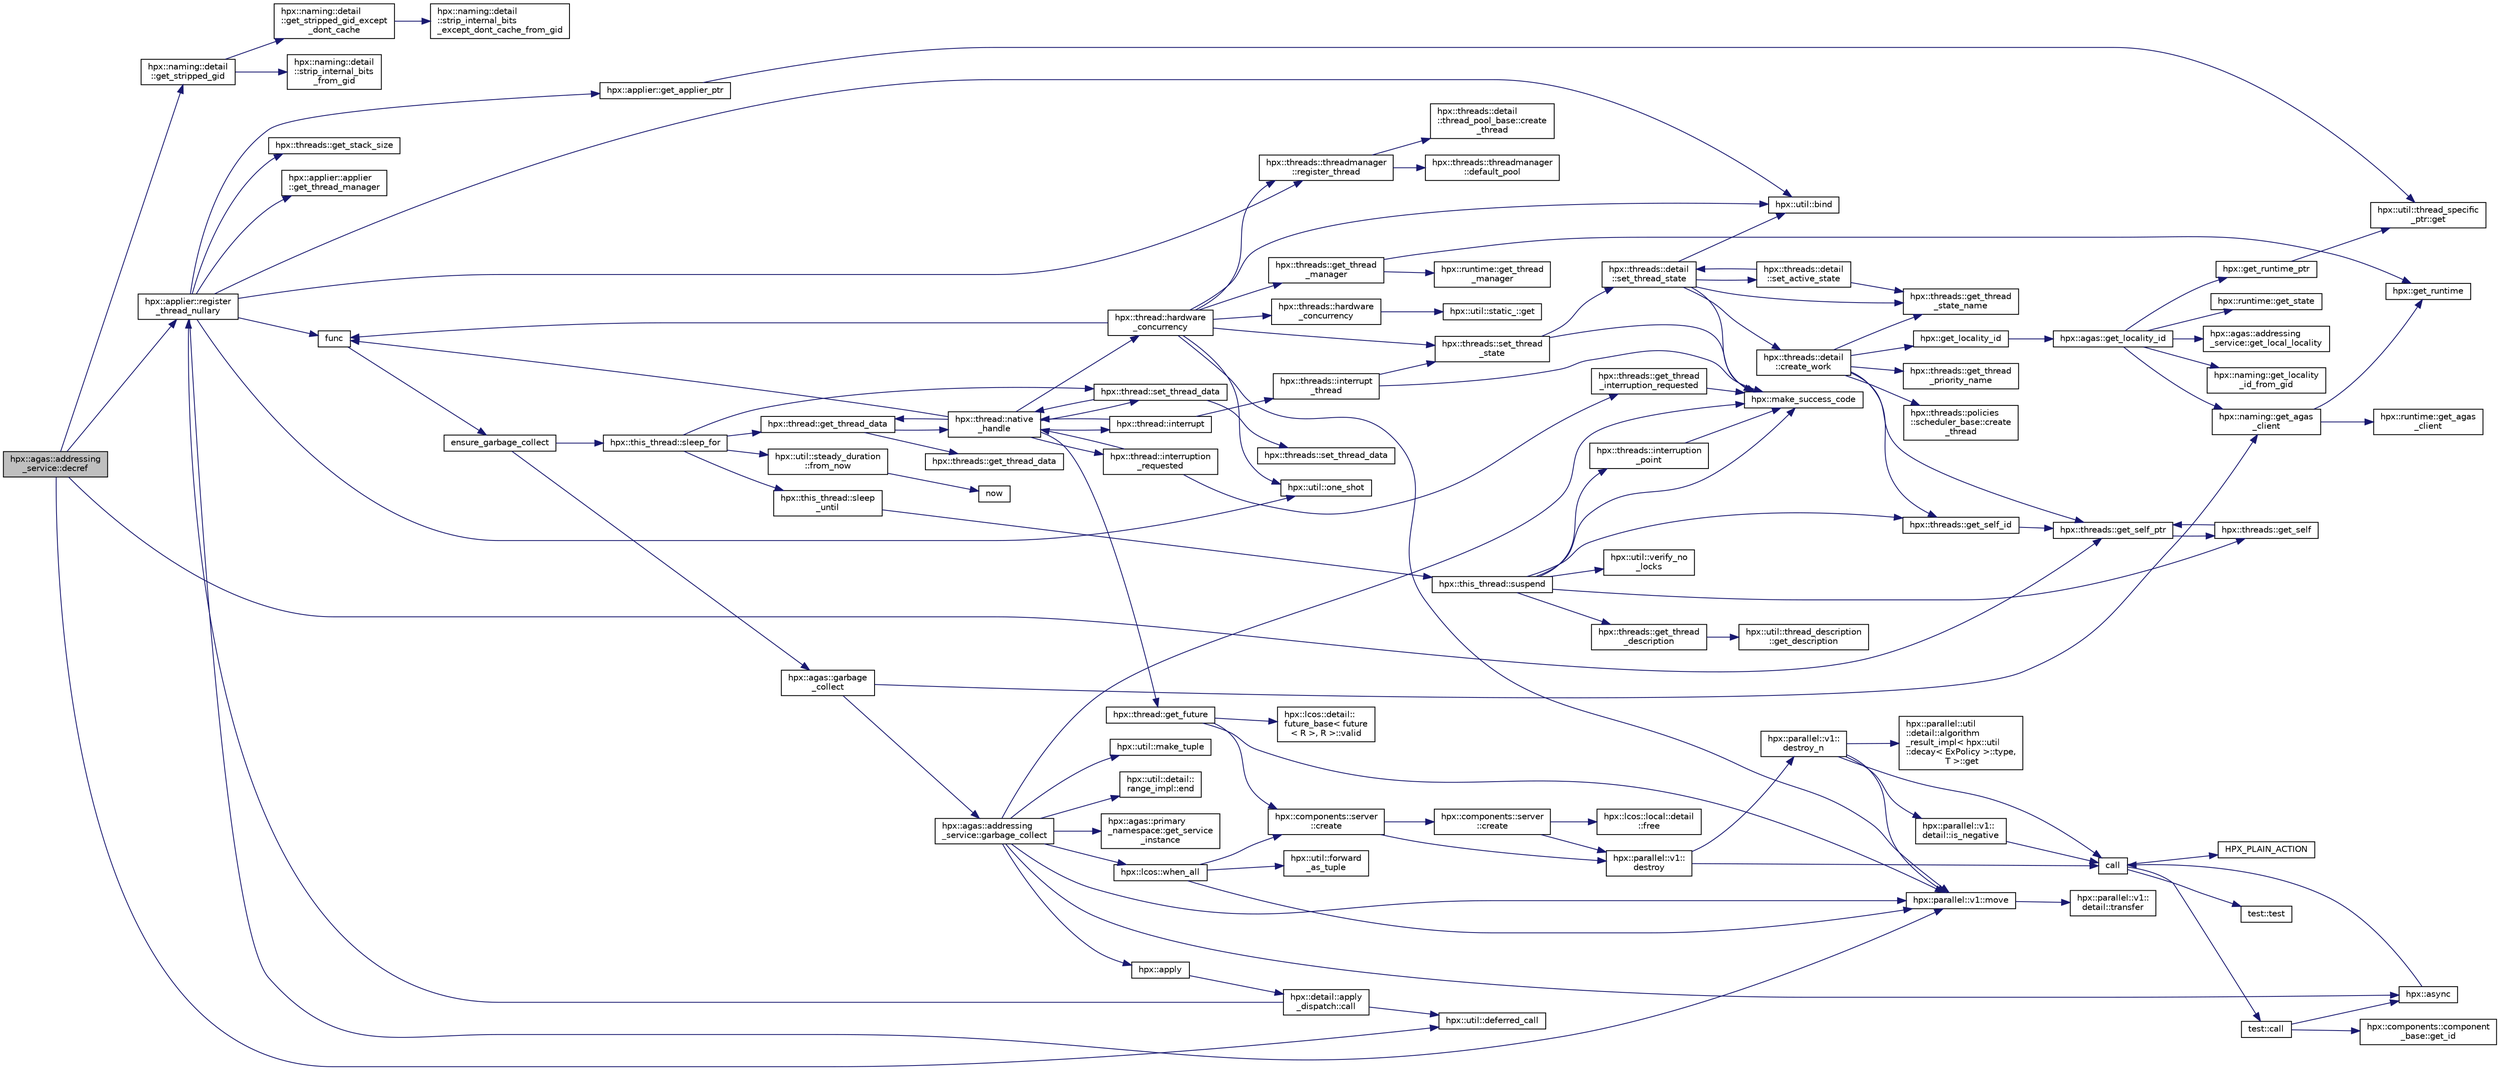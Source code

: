 digraph "hpx::agas::addressing_service::decref"
{
  edge [fontname="Helvetica",fontsize="10",labelfontname="Helvetica",labelfontsize="10"];
  node [fontname="Helvetica",fontsize="10",shape=record];
  rankdir="LR";
  Node656 [label="hpx::agas::addressing\l_service::decref",height=0.2,width=0.4,color="black", fillcolor="grey75", style="filled", fontcolor="black"];
  Node656 -> Node657 [color="midnightblue",fontsize="10",style="solid",fontname="Helvetica"];
  Node657 [label="hpx::naming::detail\l::get_stripped_gid",height=0.2,width=0.4,color="black", fillcolor="white", style="filled",URL="$d5/d18/namespacehpx_1_1naming_1_1detail.html#ad3a849cb7ebd5dccf9aefadccc21dd89"];
  Node657 -> Node658 [color="midnightblue",fontsize="10",style="solid",fontname="Helvetica"];
  Node658 [label="hpx::naming::detail\l::strip_internal_bits\l_from_gid",height=0.2,width=0.4,color="black", fillcolor="white", style="filled",URL="$d5/d18/namespacehpx_1_1naming_1_1detail.html#a95cca4d4bc82a9da3e804b225b03dfaf"];
  Node657 -> Node659 [color="midnightblue",fontsize="10",style="solid",fontname="Helvetica"];
  Node659 [label="hpx::naming::detail\l::get_stripped_gid_except\l_dont_cache",height=0.2,width=0.4,color="black", fillcolor="white", style="filled",URL="$d5/d18/namespacehpx_1_1naming_1_1detail.html#a1ab848588112d0f7fac377a15692c9cc"];
  Node659 -> Node660 [color="midnightblue",fontsize="10",style="solid",fontname="Helvetica"];
  Node660 [label="hpx::naming::detail\l::strip_internal_bits\l_except_dont_cache_from_gid",height=0.2,width=0.4,color="black", fillcolor="white", style="filled",URL="$d5/d18/namespacehpx_1_1naming_1_1detail.html#aabeb51a92376c6bfb9cf31bf9ff0c4cc"];
  Node656 -> Node661 [color="midnightblue",fontsize="10",style="solid",fontname="Helvetica"];
  Node661 [label="hpx::threads::get_self_ptr",height=0.2,width=0.4,color="black", fillcolor="white", style="filled",URL="$d7/d28/namespacehpx_1_1threads.html#a22877ae347ad884cde3a51397dad6c53"];
  Node661 -> Node662 [color="midnightblue",fontsize="10",style="solid",fontname="Helvetica"];
  Node662 [label="hpx::threads::get_self",height=0.2,width=0.4,color="black", fillcolor="white", style="filled",URL="$d7/d28/namespacehpx_1_1threads.html#a07daf4d6d29233f20d66d41ab7b5b8e8"];
  Node662 -> Node661 [color="midnightblue",fontsize="10",style="solid",fontname="Helvetica"];
  Node656 -> Node663 [color="midnightblue",fontsize="10",style="solid",fontname="Helvetica"];
  Node663 [label="hpx::applier::register\l_thread_nullary",height=0.2,width=0.4,color="black", fillcolor="white", style="filled",URL="$d8/dcb/namespacehpx_1_1applier.html#a401cd1145927e58d74d1eb52aaccd936"];
  Node663 -> Node664 [color="midnightblue",fontsize="10",style="solid",fontname="Helvetica"];
  Node664 [label="hpx::applier::get_applier_ptr",height=0.2,width=0.4,color="black", fillcolor="white", style="filled",URL="$d8/dcb/namespacehpx_1_1applier.html#a617483cf2b77ad3a0aa428ade7b35299"];
  Node664 -> Node665 [color="midnightblue",fontsize="10",style="solid",fontname="Helvetica"];
  Node665 [label="hpx::util::thread_specific\l_ptr::get",height=0.2,width=0.4,color="black", fillcolor="white", style="filled",URL="$d4/d4c/structhpx_1_1util_1_1thread__specific__ptr.html#a3b27d8520710478aa41d1f74206bdba9"];
  Node663 -> Node666 [color="midnightblue",fontsize="10",style="solid",fontname="Helvetica"];
  Node666 [label="func",height=0.2,width=0.4,color="black", fillcolor="white", style="filled",URL="$d8/dfd/id__type__ref__counting__1032_8cpp.html#ab811b86ea5107ffb3351fcaa29d2c652"];
  Node666 -> Node667 [color="midnightblue",fontsize="10",style="solid",fontname="Helvetica"];
  Node667 [label="ensure_garbage_collect",height=0.2,width=0.4,color="black", fillcolor="white", style="filled",URL="$d8/dfd/id__type__ref__counting__1032_8cpp.html#a5264b94bf7c262ac0e521fb290d476d5"];
  Node667 -> Node668 [color="midnightblue",fontsize="10",style="solid",fontname="Helvetica"];
  Node668 [label="hpx::this_thread::sleep_for",height=0.2,width=0.4,color="black", fillcolor="white", style="filled",URL="$d9/d52/namespacehpx_1_1this__thread.html#afc042a5a5fa52eef2d1d177a343435cf"];
  Node668 -> Node669 [color="midnightblue",fontsize="10",style="solid",fontname="Helvetica"];
  Node669 [label="hpx::this_thread::sleep\l_until",height=0.2,width=0.4,color="black", fillcolor="white", style="filled",URL="$d9/d52/namespacehpx_1_1this__thread.html#ae12a853980115b23ff0ab8ca06622658"];
  Node669 -> Node670 [color="midnightblue",fontsize="10",style="solid",fontname="Helvetica"];
  Node670 [label="hpx::this_thread::suspend",height=0.2,width=0.4,color="black", fillcolor="white", style="filled",URL="$d9/d52/namespacehpx_1_1this__thread.html#aca220026fb3014c0881d129fe31c0073"];
  Node670 -> Node662 [color="midnightblue",fontsize="10",style="solid",fontname="Helvetica"];
  Node670 -> Node671 [color="midnightblue",fontsize="10",style="solid",fontname="Helvetica"];
  Node671 [label="hpx::threads::get_self_id",height=0.2,width=0.4,color="black", fillcolor="white", style="filled",URL="$d7/d28/namespacehpx_1_1threads.html#afafe0f900b9fac3d4ed3c747625c1cfe"];
  Node671 -> Node661 [color="midnightblue",fontsize="10",style="solid",fontname="Helvetica"];
  Node670 -> Node672 [color="midnightblue",fontsize="10",style="solid",fontname="Helvetica"];
  Node672 [label="hpx::threads::interruption\l_point",height=0.2,width=0.4,color="black", fillcolor="white", style="filled",URL="$d7/d28/namespacehpx_1_1threads.html#ada6ec56a12b050707311d8c628089059"];
  Node672 -> Node673 [color="midnightblue",fontsize="10",style="solid",fontname="Helvetica"];
  Node673 [label="hpx::make_success_code",height=0.2,width=0.4,color="black", fillcolor="white", style="filled",URL="$d8/d83/namespacehpx.html#a0e8512a8f49e2a6c8185061181419d8f",tooltip="Returns error_code(hpx::success, \"success\", mode). "];
  Node670 -> Node674 [color="midnightblue",fontsize="10",style="solid",fontname="Helvetica"];
  Node674 [label="hpx::util::verify_no\l_locks",height=0.2,width=0.4,color="black", fillcolor="white", style="filled",URL="$df/dad/namespacehpx_1_1util.html#ae0e1837ee6f09b79b26c2e788d2e9fc9"];
  Node670 -> Node675 [color="midnightblue",fontsize="10",style="solid",fontname="Helvetica"];
  Node675 [label="hpx::threads::get_thread\l_description",height=0.2,width=0.4,color="black", fillcolor="white", style="filled",URL="$d7/d28/namespacehpx_1_1threads.html#a42fc18a7a680f4e8bc633a4b4c956701"];
  Node675 -> Node676 [color="midnightblue",fontsize="10",style="solid",fontname="Helvetica"];
  Node676 [label="hpx::util::thread_description\l::get_description",height=0.2,width=0.4,color="black", fillcolor="white", style="filled",URL="$df/d9e/structhpx_1_1util_1_1thread__description.html#a8c834e14eca6eb228188022577f9f952"];
  Node670 -> Node673 [color="midnightblue",fontsize="10",style="solid",fontname="Helvetica"];
  Node668 -> Node677 [color="midnightblue",fontsize="10",style="solid",fontname="Helvetica"];
  Node677 [label="hpx::util::steady_duration\l::from_now",height=0.2,width=0.4,color="black", fillcolor="white", style="filled",URL="$d9/d4f/classhpx_1_1util_1_1steady__duration.html#a0132206d767cd0f7395507b40111a153"];
  Node677 -> Node678 [color="midnightblue",fontsize="10",style="solid",fontname="Helvetica"];
  Node678 [label="now",height=0.2,width=0.4,color="black", fillcolor="white", style="filled",URL="$de/db3/1d__stencil__1__omp_8cpp.html#a89e9667753dccfac455bd37a7a3a7b16"];
  Node668 -> Node679 [color="midnightblue",fontsize="10",style="solid",fontname="Helvetica"];
  Node679 [label="hpx::thread::get_thread_data",height=0.2,width=0.4,color="black", fillcolor="white", style="filled",URL="$de/d9b/classhpx_1_1thread.html#a4535ef82cec3b953d2c941d20e3e3904"];
  Node679 -> Node680 [color="midnightblue",fontsize="10",style="solid",fontname="Helvetica"];
  Node680 [label="hpx::threads::get_thread_data",height=0.2,width=0.4,color="black", fillcolor="white", style="filled",URL="$d7/d28/namespacehpx_1_1threads.html#a8737931ff6303807225f735b2b384ae4"];
  Node679 -> Node681 [color="midnightblue",fontsize="10",style="solid",fontname="Helvetica"];
  Node681 [label="hpx::thread::native\l_handle",height=0.2,width=0.4,color="black", fillcolor="white", style="filled",URL="$de/d9b/classhpx_1_1thread.html#acf48190d264ab64c1c4ec99d0b421b5a"];
  Node681 -> Node682 [color="midnightblue",fontsize="10",style="solid",fontname="Helvetica"];
  Node682 [label="hpx::thread::hardware\l_concurrency",height=0.2,width=0.4,color="black", fillcolor="white", style="filled",URL="$de/d9b/classhpx_1_1thread.html#a8e4fff210e02485ba493bc3a2a956c03"];
  Node682 -> Node683 [color="midnightblue",fontsize="10",style="solid",fontname="Helvetica"];
  Node683 [label="hpx::threads::hardware\l_concurrency",height=0.2,width=0.4,color="black", fillcolor="white", style="filled",URL="$d7/d28/namespacehpx_1_1threads.html#aa8752a235478d2ad7b5ac467b63ab527"];
  Node683 -> Node684 [color="midnightblue",fontsize="10",style="solid",fontname="Helvetica"];
  Node684 [label="hpx::util::static_::get",height=0.2,width=0.4,color="black", fillcolor="white", style="filled",URL="$d3/dbb/structhpx_1_1util_1_1static__.html#a2967c633948a3bf17a3b5405ef5a8318"];
  Node682 -> Node666 [color="midnightblue",fontsize="10",style="solid",fontname="Helvetica"];
  Node682 -> Node685 [color="midnightblue",fontsize="10",style="solid",fontname="Helvetica"];
  Node685 [label="hpx::util::bind",height=0.2,width=0.4,color="black", fillcolor="white", style="filled",URL="$df/dad/namespacehpx_1_1util.html#ad844caedf82a0173d6909d910c3e48c6"];
  Node682 -> Node686 [color="midnightblue",fontsize="10",style="solid",fontname="Helvetica"];
  Node686 [label="hpx::util::one_shot",height=0.2,width=0.4,color="black", fillcolor="white", style="filled",URL="$df/dad/namespacehpx_1_1util.html#a273e61be42a72415291e0ec0a4f28c7a"];
  Node682 -> Node687 [color="midnightblue",fontsize="10",style="solid",fontname="Helvetica"];
  Node687 [label="hpx::parallel::v1::move",height=0.2,width=0.4,color="black", fillcolor="white", style="filled",URL="$db/db9/namespacehpx_1_1parallel_1_1v1.html#aa7c4ede081ce786c9d1eb1adff495cfc"];
  Node687 -> Node688 [color="midnightblue",fontsize="10",style="solid",fontname="Helvetica"];
  Node688 [label="hpx::parallel::v1::\ldetail::transfer",height=0.2,width=0.4,color="black", fillcolor="white", style="filled",URL="$d2/ddd/namespacehpx_1_1parallel_1_1v1_1_1detail.html#ab1b56a05e1885ca7cc7ffa1804dd2f3c"];
  Node682 -> Node689 [color="midnightblue",fontsize="10",style="solid",fontname="Helvetica"];
  Node689 [label="hpx::threads::get_thread\l_manager",height=0.2,width=0.4,color="black", fillcolor="white", style="filled",URL="$d7/d28/namespacehpx_1_1threads.html#a076973c3a53beadde7d967e22c4f6cce"];
  Node689 -> Node690 [color="midnightblue",fontsize="10",style="solid",fontname="Helvetica"];
  Node690 [label="hpx::get_runtime",height=0.2,width=0.4,color="black", fillcolor="white", style="filled",URL="$d8/d83/namespacehpx.html#aef902cc6c7dd3b9fbadf34d1e850a070"];
  Node689 -> Node691 [color="midnightblue",fontsize="10",style="solid",fontname="Helvetica"];
  Node691 [label="hpx::runtime::get_thread\l_manager",height=0.2,width=0.4,color="black", fillcolor="white", style="filled",URL="$d0/d7b/classhpx_1_1runtime.html#a865b12d57fcd44a8d3dda3e35414f563"];
  Node682 -> Node692 [color="midnightblue",fontsize="10",style="solid",fontname="Helvetica"];
  Node692 [label="hpx::threads::threadmanager\l::register_thread",height=0.2,width=0.4,color="black", fillcolor="white", style="filled",URL="$d5/daa/classhpx_1_1threads_1_1threadmanager.html#a7f79c7578e08a60ca45eb276ce8133d8"];
  Node692 -> Node693 [color="midnightblue",fontsize="10",style="solid",fontname="Helvetica"];
  Node693 [label="hpx::threads::threadmanager\l::default_pool",height=0.2,width=0.4,color="black", fillcolor="white", style="filled",URL="$d5/daa/classhpx_1_1threads_1_1threadmanager.html#a851f067d03b5dd1c5e6a9a6a841e05df"];
  Node692 -> Node694 [color="midnightblue",fontsize="10",style="solid",fontname="Helvetica"];
  Node694 [label="hpx::threads::detail\l::thread_pool_base::create\l_thread",height=0.2,width=0.4,color="black", fillcolor="white", style="filled",URL="$de/dae/classhpx_1_1threads_1_1detail_1_1thread__pool__base.html#ad35d3779eef6f4528e62a26d71b34b34"];
  Node682 -> Node695 [color="midnightblue",fontsize="10",style="solid",fontname="Helvetica"];
  Node695 [label="hpx::threads::set_thread\l_state",height=0.2,width=0.4,color="black", fillcolor="white", style="filled",URL="$d7/d28/namespacehpx_1_1threads.html#ac0690ad16ad778bcc79dcd727cc33025",tooltip="Set the thread state of the thread referenced by the thread_id id. "];
  Node695 -> Node673 [color="midnightblue",fontsize="10",style="solid",fontname="Helvetica"];
  Node695 -> Node696 [color="midnightblue",fontsize="10",style="solid",fontname="Helvetica"];
  Node696 [label="hpx::threads::detail\l::set_thread_state",height=0.2,width=0.4,color="black", fillcolor="white", style="filled",URL="$d2/dd1/namespacehpx_1_1threads_1_1detail.html#af85ddc854c4a149bf1738eb1b111b9ab"];
  Node696 -> Node697 [color="midnightblue",fontsize="10",style="solid",fontname="Helvetica"];
  Node697 [label="hpx::threads::get_thread\l_state_name",height=0.2,width=0.4,color="black", fillcolor="white", style="filled",URL="$d7/d28/namespacehpx_1_1threads.html#a26f91ea8d2195f165c033241c5cd11db"];
  Node696 -> Node673 [color="midnightblue",fontsize="10",style="solid",fontname="Helvetica"];
  Node696 -> Node685 [color="midnightblue",fontsize="10",style="solid",fontname="Helvetica"];
  Node696 -> Node698 [color="midnightblue",fontsize="10",style="solid",fontname="Helvetica"];
  Node698 [label="hpx::threads::detail\l::set_active_state",height=0.2,width=0.4,color="black", fillcolor="white", style="filled",URL="$d2/dd1/namespacehpx_1_1threads_1_1detail.html#a45884a5bf04ad66a4f259231a3947e76"];
  Node698 -> Node697 [color="midnightblue",fontsize="10",style="solid",fontname="Helvetica"];
  Node698 -> Node696 [color="midnightblue",fontsize="10",style="solid",fontname="Helvetica"];
  Node696 -> Node699 [color="midnightblue",fontsize="10",style="solid",fontname="Helvetica"];
  Node699 [label="hpx::threads::detail\l::create_work",height=0.2,width=0.4,color="black", fillcolor="white", style="filled",URL="$d2/dd1/namespacehpx_1_1threads_1_1detail.html#ae22384a3c1b1a1940032fad068fb54b1"];
  Node699 -> Node697 [color="midnightblue",fontsize="10",style="solid",fontname="Helvetica"];
  Node699 -> Node700 [color="midnightblue",fontsize="10",style="solid",fontname="Helvetica"];
  Node700 [label="hpx::threads::get_thread\l_priority_name",height=0.2,width=0.4,color="black", fillcolor="white", style="filled",URL="$d7/d28/namespacehpx_1_1threads.html#a9c6b2fec0c1cf5b06ff83ce756ca6d42"];
  Node699 -> Node661 [color="midnightblue",fontsize="10",style="solid",fontname="Helvetica"];
  Node699 -> Node671 [color="midnightblue",fontsize="10",style="solid",fontname="Helvetica"];
  Node699 -> Node701 [color="midnightblue",fontsize="10",style="solid",fontname="Helvetica"];
  Node701 [label="hpx::get_locality_id",height=0.2,width=0.4,color="black", fillcolor="white", style="filled",URL="$d8/d83/namespacehpx.html#a158d7c54a657bb364c1704033010697b",tooltip="Return the number of the locality this function is being called from. "];
  Node701 -> Node702 [color="midnightblue",fontsize="10",style="solid",fontname="Helvetica"];
  Node702 [label="hpx::agas::get_locality_id",height=0.2,width=0.4,color="black", fillcolor="white", style="filled",URL="$dc/d54/namespacehpx_1_1agas.html#a491cc2ddecdf0f1a9129900caa6a4d3e"];
  Node702 -> Node703 [color="midnightblue",fontsize="10",style="solid",fontname="Helvetica"];
  Node703 [label="hpx::get_runtime_ptr",height=0.2,width=0.4,color="black", fillcolor="white", style="filled",URL="$d8/d83/namespacehpx.html#af29daf2bb3e01b4d6495a1742b6cce64"];
  Node703 -> Node665 [color="midnightblue",fontsize="10",style="solid",fontname="Helvetica"];
  Node702 -> Node704 [color="midnightblue",fontsize="10",style="solid",fontname="Helvetica"];
  Node704 [label="hpx::runtime::get_state",height=0.2,width=0.4,color="black", fillcolor="white", style="filled",URL="$d0/d7b/classhpx_1_1runtime.html#ab405f80e060dac95d624520f38b0524c"];
  Node702 -> Node705 [color="midnightblue",fontsize="10",style="solid",fontname="Helvetica"];
  Node705 [label="hpx::naming::get_agas\l_client",height=0.2,width=0.4,color="black", fillcolor="white", style="filled",URL="$d4/dc9/namespacehpx_1_1naming.html#a0408fffd5d34b620712a801b0ae3b032"];
  Node705 -> Node690 [color="midnightblue",fontsize="10",style="solid",fontname="Helvetica"];
  Node705 -> Node706 [color="midnightblue",fontsize="10",style="solid",fontname="Helvetica"];
  Node706 [label="hpx::runtime::get_agas\l_client",height=0.2,width=0.4,color="black", fillcolor="white", style="filled",URL="$d0/d7b/classhpx_1_1runtime.html#aeb5dddd30d6b9861669af8ad44d1a96a"];
  Node702 -> Node707 [color="midnightblue",fontsize="10",style="solid",fontname="Helvetica"];
  Node707 [label="hpx::agas::addressing\l_service::get_local_locality",height=0.2,width=0.4,color="black", fillcolor="white", style="filled",URL="$db/d58/structhpx_1_1agas_1_1addressing__service.html#ab52c19a37c2a7a006c6c15f90ad0539c"];
  Node702 -> Node708 [color="midnightblue",fontsize="10",style="solid",fontname="Helvetica"];
  Node708 [label="hpx::naming::get_locality\l_id_from_gid",height=0.2,width=0.4,color="black", fillcolor="white", style="filled",URL="$d4/dc9/namespacehpx_1_1naming.html#a7fd43037784560bd04fda9b49e33529f"];
  Node699 -> Node709 [color="midnightblue",fontsize="10",style="solid",fontname="Helvetica"];
  Node709 [label="hpx::threads::policies\l::scheduler_base::create\l_thread",height=0.2,width=0.4,color="black", fillcolor="white", style="filled",URL="$dd/d7e/structhpx_1_1threads_1_1policies_1_1scheduler__base.html#ad3b05cd7f363cc8e8410ce368c3794e0"];
  Node681 -> Node710 [color="midnightblue",fontsize="10",style="solid",fontname="Helvetica"];
  Node710 [label="hpx::thread::interrupt",height=0.2,width=0.4,color="black", fillcolor="white", style="filled",URL="$de/d9b/classhpx_1_1thread.html#ac34d0d033aa743c476a79dbc2e1a8a39"];
  Node710 -> Node711 [color="midnightblue",fontsize="10",style="solid",fontname="Helvetica"];
  Node711 [label="hpx::threads::interrupt\l_thread",height=0.2,width=0.4,color="black", fillcolor="white", style="filled",URL="$d7/d28/namespacehpx_1_1threads.html#a6bdda1a2aab61b9b13d274b5155d7e73"];
  Node711 -> Node673 [color="midnightblue",fontsize="10",style="solid",fontname="Helvetica"];
  Node711 -> Node695 [color="midnightblue",fontsize="10",style="solid",fontname="Helvetica"];
  Node710 -> Node681 [color="midnightblue",fontsize="10",style="solid",fontname="Helvetica"];
  Node681 -> Node712 [color="midnightblue",fontsize="10",style="solid",fontname="Helvetica"];
  Node712 [label="hpx::thread::interruption\l_requested",height=0.2,width=0.4,color="black", fillcolor="white", style="filled",URL="$de/d9b/classhpx_1_1thread.html#a33276bb4c20bbb0b1978944e18ef71b8"];
  Node712 -> Node713 [color="midnightblue",fontsize="10",style="solid",fontname="Helvetica"];
  Node713 [label="hpx::threads::get_thread\l_interruption_requested",height=0.2,width=0.4,color="black", fillcolor="white", style="filled",URL="$d7/d28/namespacehpx_1_1threads.html#ae64a7fdb8b5c8bac7be0c8282672a03b"];
  Node713 -> Node673 [color="midnightblue",fontsize="10",style="solid",fontname="Helvetica"];
  Node712 -> Node681 [color="midnightblue",fontsize="10",style="solid",fontname="Helvetica"];
  Node681 -> Node714 [color="midnightblue",fontsize="10",style="solid",fontname="Helvetica"];
  Node714 [label="hpx::thread::get_future",height=0.2,width=0.4,color="black", fillcolor="white", style="filled",URL="$de/d9b/classhpx_1_1thread.html#a87fdb0d8da826366fc190ed224900a64"];
  Node714 -> Node715 [color="midnightblue",fontsize="10",style="solid",fontname="Helvetica"];
  Node715 [label="hpx::lcos::detail::\lfuture_base\< future\l\< R \>, R \>::valid",height=0.2,width=0.4,color="black", fillcolor="white", style="filled",URL="$d5/dd7/classhpx_1_1lcos_1_1detail_1_1future__base.html#aaf7beb7374815614363033bd96573e75"];
  Node714 -> Node716 [color="midnightblue",fontsize="10",style="solid",fontname="Helvetica"];
  Node716 [label="hpx::components::server\l::create",height=0.2,width=0.4,color="black", fillcolor="white", style="filled",URL="$d2/da2/namespacehpx_1_1components_1_1server.html#ac776c89f3d68ceb910e8cee9fa937ab4",tooltip="Create arrays of components using their default constructor. "];
  Node716 -> Node717 [color="midnightblue",fontsize="10",style="solid",fontname="Helvetica"];
  Node717 [label="hpx::components::server\l::create",height=0.2,width=0.4,color="black", fillcolor="white", style="filled",URL="$d2/da2/namespacehpx_1_1components_1_1server.html#a77d26de181c97b444565e230577981bd"];
  Node717 -> Node718 [color="midnightblue",fontsize="10",style="solid",fontname="Helvetica"];
  Node718 [label="hpx::lcos::local::detail\l::free",height=0.2,width=0.4,color="black", fillcolor="white", style="filled",URL="$d4/dcb/namespacehpx_1_1lcos_1_1local_1_1detail.html#a55a940f019734e9bb045dc123cd80e48"];
  Node717 -> Node719 [color="midnightblue",fontsize="10",style="solid",fontname="Helvetica"];
  Node719 [label="hpx::parallel::v1::\ldestroy",height=0.2,width=0.4,color="black", fillcolor="white", style="filled",URL="$db/db9/namespacehpx_1_1parallel_1_1v1.html#acf303558375048e8a7cc9a2c2e09477f"];
  Node719 -> Node720 [color="midnightblue",fontsize="10",style="solid",fontname="Helvetica"];
  Node720 [label="call",height=0.2,width=0.4,color="black", fillcolor="white", style="filled",URL="$d2/d67/promise__1620_8cpp.html#a58357f0b82bc761e1d0b9091ed563a70"];
  Node720 -> Node721 [color="midnightblue",fontsize="10",style="solid",fontname="Helvetica"];
  Node721 [label="test::test",height=0.2,width=0.4,color="black", fillcolor="white", style="filled",URL="$d8/d89/structtest.html#ab42d5ece712d716b04cb3f686f297a26"];
  Node720 -> Node722 [color="midnightblue",fontsize="10",style="solid",fontname="Helvetica"];
  Node722 [label="HPX_PLAIN_ACTION",height=0.2,width=0.4,color="black", fillcolor="white", style="filled",URL="$d2/d67/promise__1620_8cpp.html#ab96aab827a4b1fcaf66cfe0ba83fef23"];
  Node720 -> Node723 [color="midnightblue",fontsize="10",style="solid",fontname="Helvetica"];
  Node723 [label="test::call",height=0.2,width=0.4,color="black", fillcolor="white", style="filled",URL="$d8/d89/structtest.html#aeb29e7ed6518b9426ccf1344c52620ae"];
  Node723 -> Node724 [color="midnightblue",fontsize="10",style="solid",fontname="Helvetica"];
  Node724 [label="hpx::async",height=0.2,width=0.4,color="black", fillcolor="white", style="filled",URL="$d8/d83/namespacehpx.html#acb7d8e37b73b823956ce144f9a57eaa4"];
  Node724 -> Node720 [color="midnightblue",fontsize="10",style="solid",fontname="Helvetica"];
  Node723 -> Node725 [color="midnightblue",fontsize="10",style="solid",fontname="Helvetica"];
  Node725 [label="hpx::components::component\l_base::get_id",height=0.2,width=0.4,color="black", fillcolor="white", style="filled",URL="$d2/de6/classhpx_1_1components_1_1component__base.html#a4c8fd93514039bdf01c48d66d82b19cd"];
  Node719 -> Node726 [color="midnightblue",fontsize="10",style="solid",fontname="Helvetica"];
  Node726 [label="hpx::parallel::v1::\ldestroy_n",height=0.2,width=0.4,color="black", fillcolor="white", style="filled",URL="$db/db9/namespacehpx_1_1parallel_1_1v1.html#a71d0691132a300690163f5636bcd5bd3"];
  Node726 -> Node727 [color="midnightblue",fontsize="10",style="solid",fontname="Helvetica"];
  Node727 [label="hpx::parallel::v1::\ldetail::is_negative",height=0.2,width=0.4,color="black", fillcolor="white", style="filled",URL="$d2/ddd/namespacehpx_1_1parallel_1_1v1_1_1detail.html#adf2e40fc4b20ad0fd442ee3118a4d527"];
  Node727 -> Node720 [color="midnightblue",fontsize="10",style="solid",fontname="Helvetica"];
  Node726 -> Node728 [color="midnightblue",fontsize="10",style="solid",fontname="Helvetica"];
  Node728 [label="hpx::parallel::util\l::detail::algorithm\l_result_impl\< hpx::util\l::decay\< ExPolicy \>::type,\l T \>::get",height=0.2,width=0.4,color="black", fillcolor="white", style="filled",URL="$d2/d42/structhpx_1_1parallel_1_1util_1_1detail_1_1algorithm__result__impl.html#ab5b051e8ec74eff5e0e62fd63f5d377e"];
  Node726 -> Node687 [color="midnightblue",fontsize="10",style="solid",fontname="Helvetica"];
  Node726 -> Node720 [color="midnightblue",fontsize="10",style="solid",fontname="Helvetica"];
  Node716 -> Node719 [color="midnightblue",fontsize="10",style="solid",fontname="Helvetica"];
  Node714 -> Node687 [color="midnightblue",fontsize="10",style="solid",fontname="Helvetica"];
  Node681 -> Node679 [color="midnightblue",fontsize="10",style="solid",fontname="Helvetica"];
  Node681 -> Node729 [color="midnightblue",fontsize="10",style="solid",fontname="Helvetica"];
  Node729 [label="hpx::thread::set_thread_data",height=0.2,width=0.4,color="black", fillcolor="white", style="filled",URL="$de/d9b/classhpx_1_1thread.html#a7317a3cf5251f3b33c990449570d4cea"];
  Node729 -> Node730 [color="midnightblue",fontsize="10",style="solid",fontname="Helvetica"];
  Node730 [label="hpx::threads::set_thread_data",height=0.2,width=0.4,color="black", fillcolor="white", style="filled",URL="$d7/d28/namespacehpx_1_1threads.html#a00a625acc149fce3ae38e4340454acf7"];
  Node729 -> Node681 [color="midnightblue",fontsize="10",style="solid",fontname="Helvetica"];
  Node681 -> Node666 [color="midnightblue",fontsize="10",style="solid",fontname="Helvetica"];
  Node668 -> Node729 [color="midnightblue",fontsize="10",style="solid",fontname="Helvetica"];
  Node667 -> Node731 [color="midnightblue",fontsize="10",style="solid",fontname="Helvetica"];
  Node731 [label="hpx::agas::garbage\l_collect",height=0.2,width=0.4,color="black", fillcolor="white", style="filled",URL="$dc/d54/namespacehpx_1_1agas.html#a951337adc4f9bd6df00a50737468e911"];
  Node731 -> Node705 [color="midnightblue",fontsize="10",style="solid",fontname="Helvetica"];
  Node731 -> Node732 [color="midnightblue",fontsize="10",style="solid",fontname="Helvetica"];
  Node732 [label="hpx::agas::addressing\l_service::garbage_collect",height=0.2,width=0.4,color="black", fillcolor="white", style="filled",URL="$db/d58/structhpx_1_1agas_1_1addressing__service.html#a87dcae0eacf6e62d5103ebf516d86f63"];
  Node732 -> Node673 [color="midnightblue",fontsize="10",style="solid",fontname="Helvetica"];
  Node732 -> Node733 [color="midnightblue",fontsize="10",style="solid",fontname="Helvetica"];
  Node733 [label="hpx::agas::primary\l_namespace::get_service\l_instance",height=0.2,width=0.4,color="black", fillcolor="white", style="filled",URL="$d1/d43/structhpx_1_1agas_1_1primary__namespace.html#a7630ff0f30ff8c23b13b4672c5350e2e"];
  Node732 -> Node734 [color="midnightblue",fontsize="10",style="solid",fontname="Helvetica"];
  Node734 [label="hpx::util::make_tuple",height=0.2,width=0.4,color="black", fillcolor="white", style="filled",URL="$df/dad/namespacehpx_1_1util.html#a06fa74211a987d208e013f400a9f5328"];
  Node732 -> Node735 [color="midnightblue",fontsize="10",style="solid",fontname="Helvetica"];
  Node735 [label="hpx::util::detail::\lrange_impl::end",height=0.2,width=0.4,color="black", fillcolor="white", style="filled",URL="$d4/d4a/namespacehpx_1_1util_1_1detail_1_1range__impl.html#afb2ea48b0902f52ee4d8b764807b4316"];
  Node732 -> Node736 [color="midnightblue",fontsize="10",style="solid",fontname="Helvetica"];
  Node736 [label="hpx::apply",height=0.2,width=0.4,color="black", fillcolor="white", style="filled",URL="$d8/d83/namespacehpx.html#aa87762f0db0731d385f3fdfdb25d59fc"];
  Node736 -> Node737 [color="midnightblue",fontsize="10",style="solid",fontname="Helvetica"];
  Node737 [label="hpx::detail::apply\l_dispatch::call",height=0.2,width=0.4,color="black", fillcolor="white", style="filled",URL="$db/de8/structhpx_1_1detail_1_1apply__dispatch.html#a0755fab16d281e74bcff0f8045be9459"];
  Node737 -> Node663 [color="midnightblue",fontsize="10",style="solid",fontname="Helvetica"];
  Node737 -> Node738 [color="midnightblue",fontsize="10",style="solid",fontname="Helvetica"];
  Node738 [label="hpx::util::deferred_call",height=0.2,width=0.4,color="black", fillcolor="white", style="filled",URL="$df/dad/namespacehpx_1_1util.html#acdded623c658a7a3436f7e76bc9d881c"];
  Node732 -> Node687 [color="midnightblue",fontsize="10",style="solid",fontname="Helvetica"];
  Node732 -> Node724 [color="midnightblue",fontsize="10",style="solid",fontname="Helvetica"];
  Node732 -> Node739 [color="midnightblue",fontsize="10",style="solid",fontname="Helvetica"];
  Node739 [label="hpx::lcos::when_all",height=0.2,width=0.4,color="black", fillcolor="white", style="filled",URL="$d2/dc9/namespacehpx_1_1lcos.html#a1a6fb024d8690923fb185d5aee204d54"];
  Node739 -> Node740 [color="midnightblue",fontsize="10",style="solid",fontname="Helvetica"];
  Node740 [label="hpx::util::forward\l_as_tuple",height=0.2,width=0.4,color="black", fillcolor="white", style="filled",URL="$df/dad/namespacehpx_1_1util.html#ab7c31e3f24c3302a4f67b6735a6fa597"];
  Node739 -> Node687 [color="midnightblue",fontsize="10",style="solid",fontname="Helvetica"];
  Node739 -> Node716 [color="midnightblue",fontsize="10",style="solid",fontname="Helvetica"];
  Node663 -> Node685 [color="midnightblue",fontsize="10",style="solid",fontname="Helvetica"];
  Node663 -> Node686 [color="midnightblue",fontsize="10",style="solid",fontname="Helvetica"];
  Node663 -> Node687 [color="midnightblue",fontsize="10",style="solid",fontname="Helvetica"];
  Node663 -> Node741 [color="midnightblue",fontsize="10",style="solid",fontname="Helvetica"];
  Node741 [label="hpx::threads::get_stack_size",height=0.2,width=0.4,color="black", fillcolor="white", style="filled",URL="$d7/d28/namespacehpx_1_1threads.html#af597241b3c2785150be206737ca04aa6",tooltip="The get_stack_size function is part of the thread related API. It. "];
  Node663 -> Node742 [color="midnightblue",fontsize="10",style="solid",fontname="Helvetica"];
  Node742 [label="hpx::applier::applier\l::get_thread_manager",height=0.2,width=0.4,color="black", fillcolor="white", style="filled",URL="$da/dcb/classhpx_1_1applier_1_1applier.html#acc36d583973701e573be39da97bba866",tooltip="Access the thread-manager instance associated with this applier. "];
  Node663 -> Node692 [color="midnightblue",fontsize="10",style="solid",fontname="Helvetica"];
  Node656 -> Node738 [color="midnightblue",fontsize="10",style="solid",fontname="Helvetica"];
}
